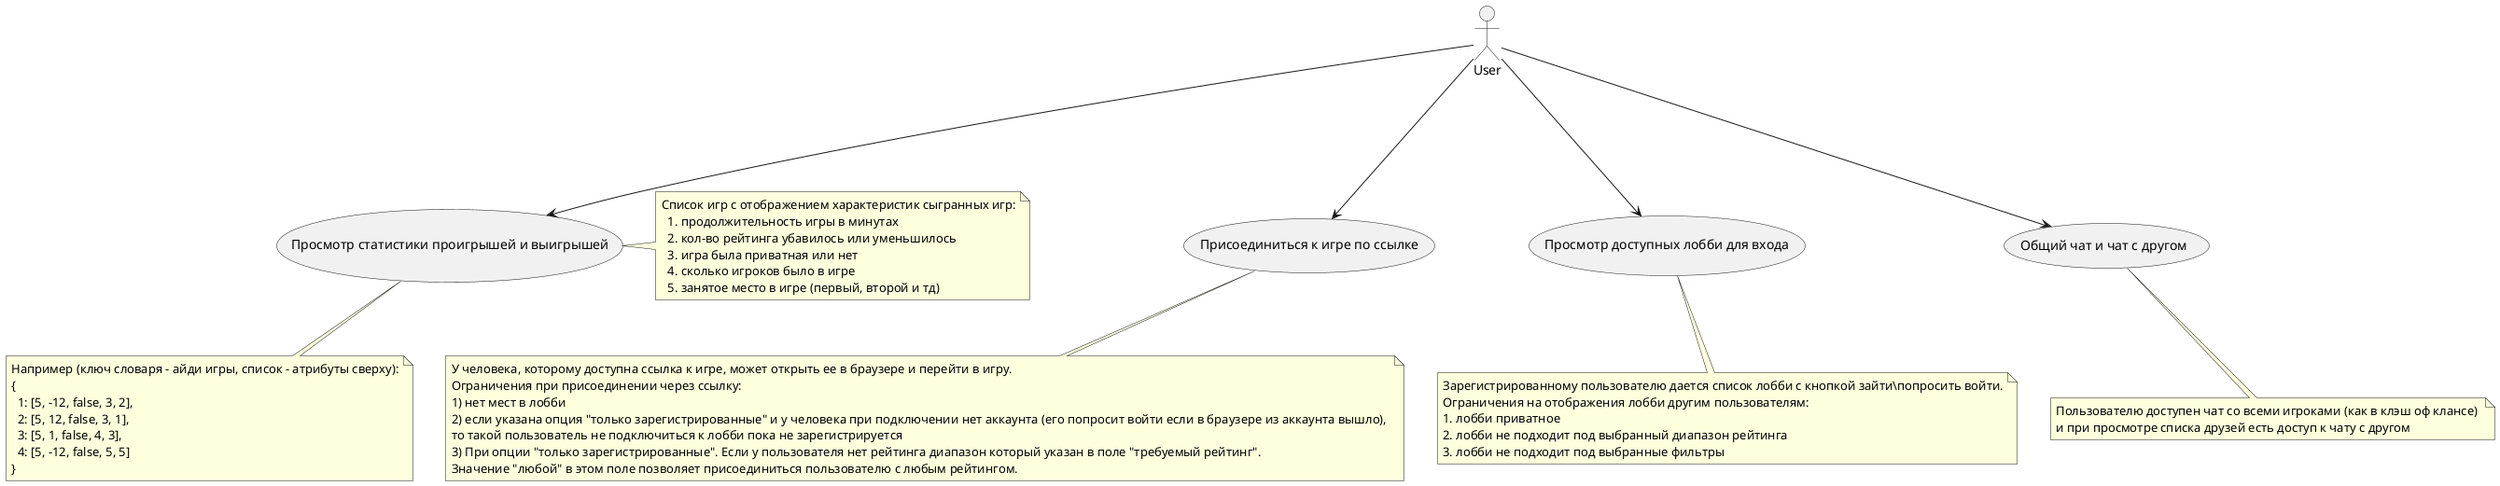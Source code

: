 @startuml
"User" as user_actor

' USECASE
(Просмотр статистики проигрышей и выигрышей) as statlist_usecase
note right of statlist_usecase
  Список игр с отображением характеристик сыгранных игр:
    1. продолжительность игры в минутах
    2. кол-во рейтинга убавилось или уменьшилось
    3. игра была приватная или нет
    4. сколько игроков было в игре
    5. занятое место в игре (первый, второй и тд)
end note
note bottom of statlist_usecase
Например (ключ словаря - айди игры, список - атрибуты сверху):
{
  1: [5, -12, false, 3, 2],
  2: [5, 12, false, 3, 1],
  3: [5, 1, false, 4, 3],
  4: [5, -12, false, 5, 5]
}
end note
' END USECASE

' USECASE
(Присоединиться к игре по ссылке) as join_by_link_to_game_usecase
note bottom of join_by_link_to_game_usecase
У человека, которому доступна ссылка к игре, может открыть ее в браузере и перейти в игру.
Ограничения при присоединении через ссылку:
1) нет мест в лобби
2) если указана опция "только зарегистрированные" и у человека при подключении нет аккаунта (его попросит войти если в браузере из аккаунта вышло), 
то такой пользователь не подключиться к лобби пока не зарегистрируется
3) При опции "только зарегистрированные". Если у пользователя нет рейтинга диапазон который указан в поле "требуемый рейтинг". 
Значение "любой" в этом поле позволяет присоединиться пользователю с любым рейтингом.
end note
' END USECASE

' USECASE
(Просмотр доступных лобби для входа) as list_lobby_usecase
note bottom of list_lobby_usecase
Зарегистрированному пользователю дается список лобби с кнопкой зайти\попросить войти.
Ограничения на отображения лобби другим пользователям:
1. лобби приватное
2. лобби не подходит под выбранный диапазон рейтинга
3. лобби не подходит под выбранные фильтры
end note
' END USECASE

' USECASE
(Общий чат и чат с другом) as chat_all_and_friend_usecase
note bottom of chat_all_and_friend_usecase
Пользователю доступен чат со всеми игроками (как в клэш оф клансе) 
и при просмотре списка друзей есть доступ к чату с другом
end note

' END USECASE

user_actor ---> statlist_usecase
user_actor ---> join_by_link_to_game_usecase
user_actor ---> list_lobby_usecase
user_actor ---> chat_all_and_friend_usecase
@enduml